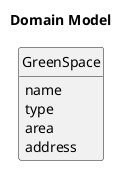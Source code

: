 @startuml

'left to right direction

title Domain Model

hide methods
hide circle

class GreenSpace {
        name
        type
        area
        address
}

@enduml